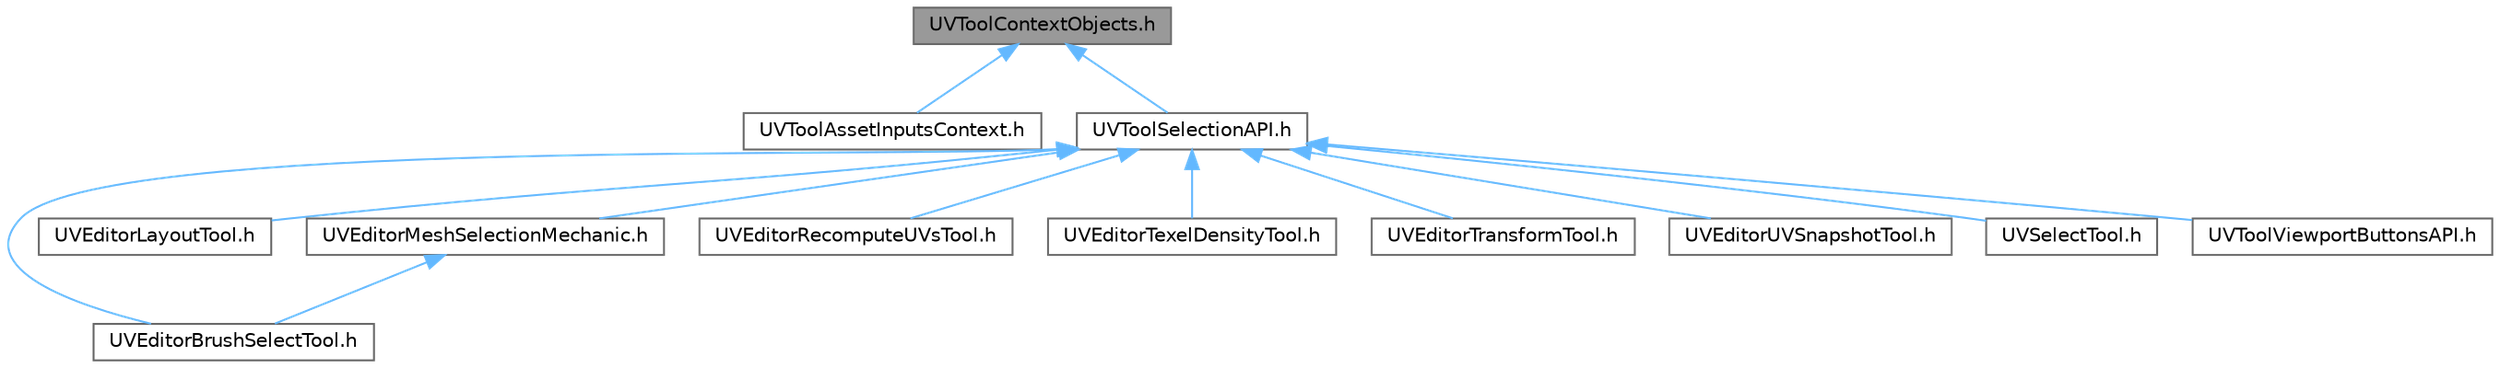 digraph "UVToolContextObjects.h"
{
 // INTERACTIVE_SVG=YES
 // LATEX_PDF_SIZE
  bgcolor="transparent";
  edge [fontname=Helvetica,fontsize=10,labelfontname=Helvetica,labelfontsize=10];
  node [fontname=Helvetica,fontsize=10,shape=box,height=0.2,width=0.4];
  Node1 [id="Node000001",label="UVToolContextObjects.h",height=0.2,width=0.4,color="gray40", fillcolor="grey60", style="filled", fontcolor="black",tooltip=" "];
  Node1 -> Node2 [id="edge1_Node000001_Node000002",dir="back",color="steelblue1",style="solid",tooltip=" "];
  Node2 [id="Node000002",label="UVToolAssetInputsContext.h",height=0.2,width=0.4,color="grey40", fillcolor="white", style="filled",URL="$de/d4b/UVToolAssetInputsContext_8h.html",tooltip=" "];
  Node1 -> Node3 [id="edge2_Node000001_Node000003",dir="back",color="steelblue1",style="solid",tooltip=" "];
  Node3 [id="Node000003",label="UVToolSelectionAPI.h",height=0.2,width=0.4,color="grey40", fillcolor="white", style="filled",URL="$d0/d40/UVToolSelectionAPI_8h.html",tooltip=" "];
  Node3 -> Node4 [id="edge3_Node000003_Node000004",dir="back",color="steelblue1",style="solid",tooltip=" "];
  Node4 [id="Node000004",label="UVEditorBrushSelectTool.h",height=0.2,width=0.4,color="grey40", fillcolor="white", style="filled",URL="$dd/d97/UVEditorBrushSelectTool_8h.html",tooltip=" "];
  Node3 -> Node5 [id="edge4_Node000003_Node000005",dir="back",color="steelblue1",style="solid",tooltip=" "];
  Node5 [id="Node000005",label="UVEditorLayoutTool.h",height=0.2,width=0.4,color="grey40", fillcolor="white", style="filled",URL="$d5/dd1/UVEditorLayoutTool_8h.html",tooltip=" "];
  Node3 -> Node6 [id="edge5_Node000003_Node000006",dir="back",color="steelblue1",style="solid",tooltip=" "];
  Node6 [id="Node000006",label="UVEditorMeshSelectionMechanic.h",height=0.2,width=0.4,color="grey40", fillcolor="white", style="filled",URL="$d2/d73/UVEditorMeshSelectionMechanic_8h.html",tooltip=" "];
  Node6 -> Node4 [id="edge6_Node000006_Node000004",dir="back",color="steelblue1",style="solid",tooltip=" "];
  Node3 -> Node7 [id="edge7_Node000003_Node000007",dir="back",color="steelblue1",style="solid",tooltip=" "];
  Node7 [id="Node000007",label="UVEditorRecomputeUVsTool.h",height=0.2,width=0.4,color="grey40", fillcolor="white", style="filled",URL="$d2/db8/UVEditorRecomputeUVsTool_8h.html",tooltip=" "];
  Node3 -> Node8 [id="edge8_Node000003_Node000008",dir="back",color="steelblue1",style="solid",tooltip=" "];
  Node8 [id="Node000008",label="UVEditorTexelDensityTool.h",height=0.2,width=0.4,color="grey40", fillcolor="white", style="filled",URL="$d0/d8b/UVEditorTexelDensityTool_8h.html",tooltip=" "];
  Node3 -> Node9 [id="edge9_Node000003_Node000009",dir="back",color="steelblue1",style="solid",tooltip=" "];
  Node9 [id="Node000009",label="UVEditorTransformTool.h",height=0.2,width=0.4,color="grey40", fillcolor="white", style="filled",URL="$dc/db2/UVEditorTransformTool_8h.html",tooltip=" "];
  Node3 -> Node10 [id="edge10_Node000003_Node000010",dir="back",color="steelblue1",style="solid",tooltip=" "];
  Node10 [id="Node000010",label="UVEditorUVSnapshotTool.h",height=0.2,width=0.4,color="grey40", fillcolor="white", style="filled",URL="$d4/dd6/UVEditorUVSnapshotTool_8h.html",tooltip=" "];
  Node3 -> Node11 [id="edge11_Node000003_Node000011",dir="back",color="steelblue1",style="solid",tooltip=" "];
  Node11 [id="Node000011",label="UVSelectTool.h",height=0.2,width=0.4,color="grey40", fillcolor="white", style="filled",URL="$de/d40/UVSelectTool_8h.html",tooltip=" "];
  Node3 -> Node12 [id="edge12_Node000003_Node000012",dir="back",color="steelblue1",style="solid",tooltip=" "];
  Node12 [id="Node000012",label="UVToolViewportButtonsAPI.h",height=0.2,width=0.4,color="grey40", fillcolor="white", style="filled",URL="$d0/d27/UVToolViewportButtonsAPI_8h.html",tooltip=" "];
}

